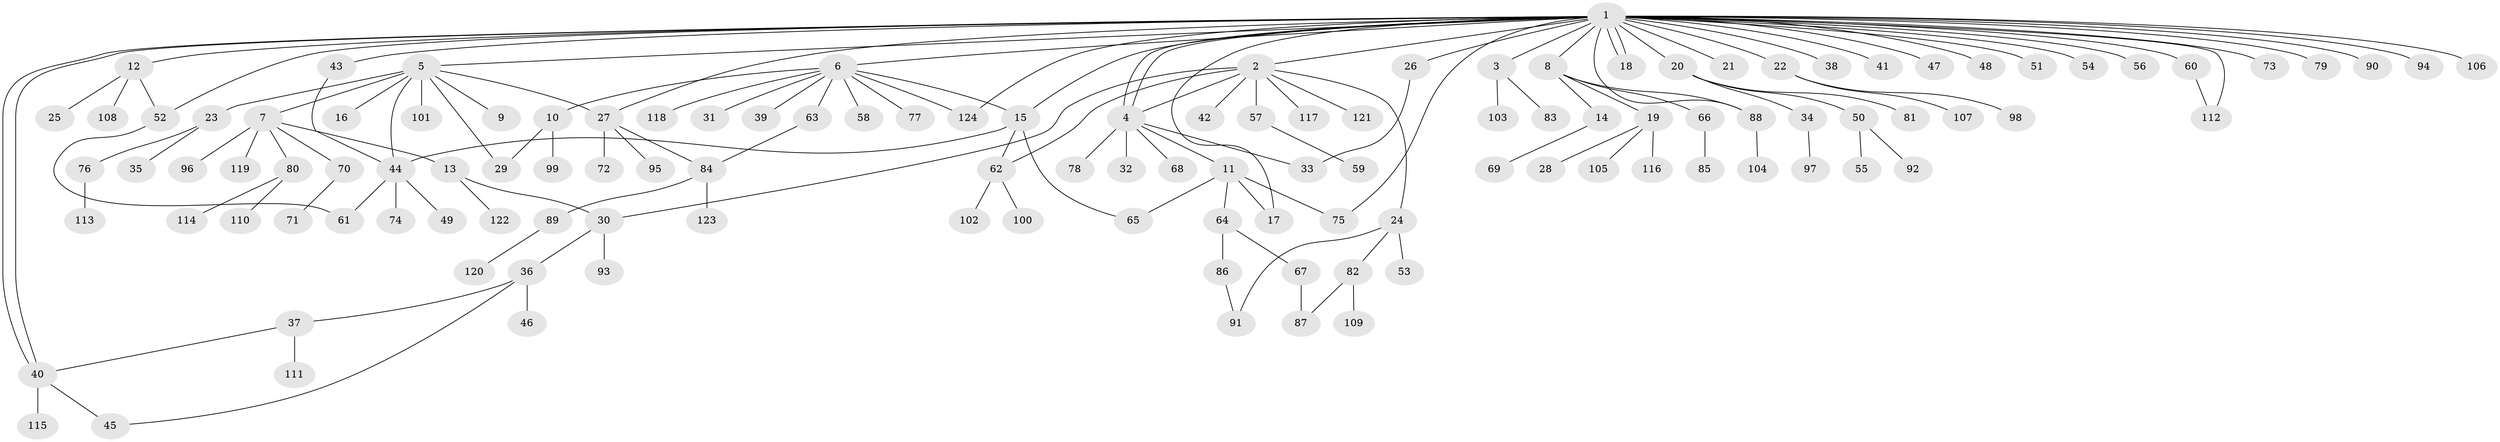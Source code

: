 // Generated by graph-tools (version 1.1) at 2025/25/03/09/25 03:25:59]
// undirected, 124 vertices, 148 edges
graph export_dot {
graph [start="1"]
  node [color=gray90,style=filled];
  1;
  2;
  3;
  4;
  5;
  6;
  7;
  8;
  9;
  10;
  11;
  12;
  13;
  14;
  15;
  16;
  17;
  18;
  19;
  20;
  21;
  22;
  23;
  24;
  25;
  26;
  27;
  28;
  29;
  30;
  31;
  32;
  33;
  34;
  35;
  36;
  37;
  38;
  39;
  40;
  41;
  42;
  43;
  44;
  45;
  46;
  47;
  48;
  49;
  50;
  51;
  52;
  53;
  54;
  55;
  56;
  57;
  58;
  59;
  60;
  61;
  62;
  63;
  64;
  65;
  66;
  67;
  68;
  69;
  70;
  71;
  72;
  73;
  74;
  75;
  76;
  77;
  78;
  79;
  80;
  81;
  82;
  83;
  84;
  85;
  86;
  87;
  88;
  89;
  90;
  91;
  92;
  93;
  94;
  95;
  96;
  97;
  98;
  99;
  100;
  101;
  102;
  103;
  104;
  105;
  106;
  107;
  108;
  109;
  110;
  111;
  112;
  113;
  114;
  115;
  116;
  117;
  118;
  119;
  120;
  121;
  122;
  123;
  124;
  1 -- 2;
  1 -- 3;
  1 -- 4;
  1 -- 4;
  1 -- 5;
  1 -- 6;
  1 -- 8;
  1 -- 12;
  1 -- 15;
  1 -- 17;
  1 -- 18;
  1 -- 18;
  1 -- 20;
  1 -- 21;
  1 -- 22;
  1 -- 26;
  1 -- 27;
  1 -- 38;
  1 -- 40;
  1 -- 40;
  1 -- 41;
  1 -- 43;
  1 -- 47;
  1 -- 48;
  1 -- 51;
  1 -- 52;
  1 -- 54;
  1 -- 56;
  1 -- 60;
  1 -- 73;
  1 -- 75;
  1 -- 79;
  1 -- 88;
  1 -- 90;
  1 -- 94;
  1 -- 106;
  1 -- 112;
  1 -- 124;
  2 -- 4;
  2 -- 24;
  2 -- 30;
  2 -- 42;
  2 -- 57;
  2 -- 62;
  2 -- 117;
  2 -- 121;
  3 -- 83;
  3 -- 103;
  4 -- 11;
  4 -- 32;
  4 -- 33;
  4 -- 68;
  4 -- 78;
  5 -- 7;
  5 -- 9;
  5 -- 16;
  5 -- 23;
  5 -- 27;
  5 -- 29;
  5 -- 44;
  5 -- 101;
  6 -- 10;
  6 -- 15;
  6 -- 31;
  6 -- 39;
  6 -- 58;
  6 -- 63;
  6 -- 77;
  6 -- 118;
  6 -- 124;
  7 -- 13;
  7 -- 70;
  7 -- 80;
  7 -- 96;
  7 -- 119;
  8 -- 14;
  8 -- 19;
  8 -- 66;
  8 -- 88;
  10 -- 29;
  10 -- 99;
  11 -- 17;
  11 -- 64;
  11 -- 65;
  11 -- 75;
  12 -- 25;
  12 -- 52;
  12 -- 108;
  13 -- 30;
  13 -- 122;
  14 -- 69;
  15 -- 44;
  15 -- 62;
  15 -- 65;
  19 -- 28;
  19 -- 105;
  19 -- 116;
  20 -- 34;
  20 -- 50;
  20 -- 81;
  22 -- 98;
  22 -- 107;
  23 -- 35;
  23 -- 76;
  24 -- 53;
  24 -- 82;
  24 -- 91;
  26 -- 33;
  27 -- 72;
  27 -- 84;
  27 -- 95;
  30 -- 36;
  30 -- 93;
  34 -- 97;
  36 -- 37;
  36 -- 45;
  36 -- 46;
  37 -- 40;
  37 -- 111;
  40 -- 45;
  40 -- 115;
  43 -- 44;
  44 -- 49;
  44 -- 61;
  44 -- 74;
  50 -- 55;
  50 -- 92;
  52 -- 61;
  57 -- 59;
  60 -- 112;
  62 -- 100;
  62 -- 102;
  63 -- 84;
  64 -- 67;
  64 -- 86;
  66 -- 85;
  67 -- 87;
  70 -- 71;
  76 -- 113;
  80 -- 110;
  80 -- 114;
  82 -- 87;
  82 -- 109;
  84 -- 89;
  84 -- 123;
  86 -- 91;
  88 -- 104;
  89 -- 120;
}
